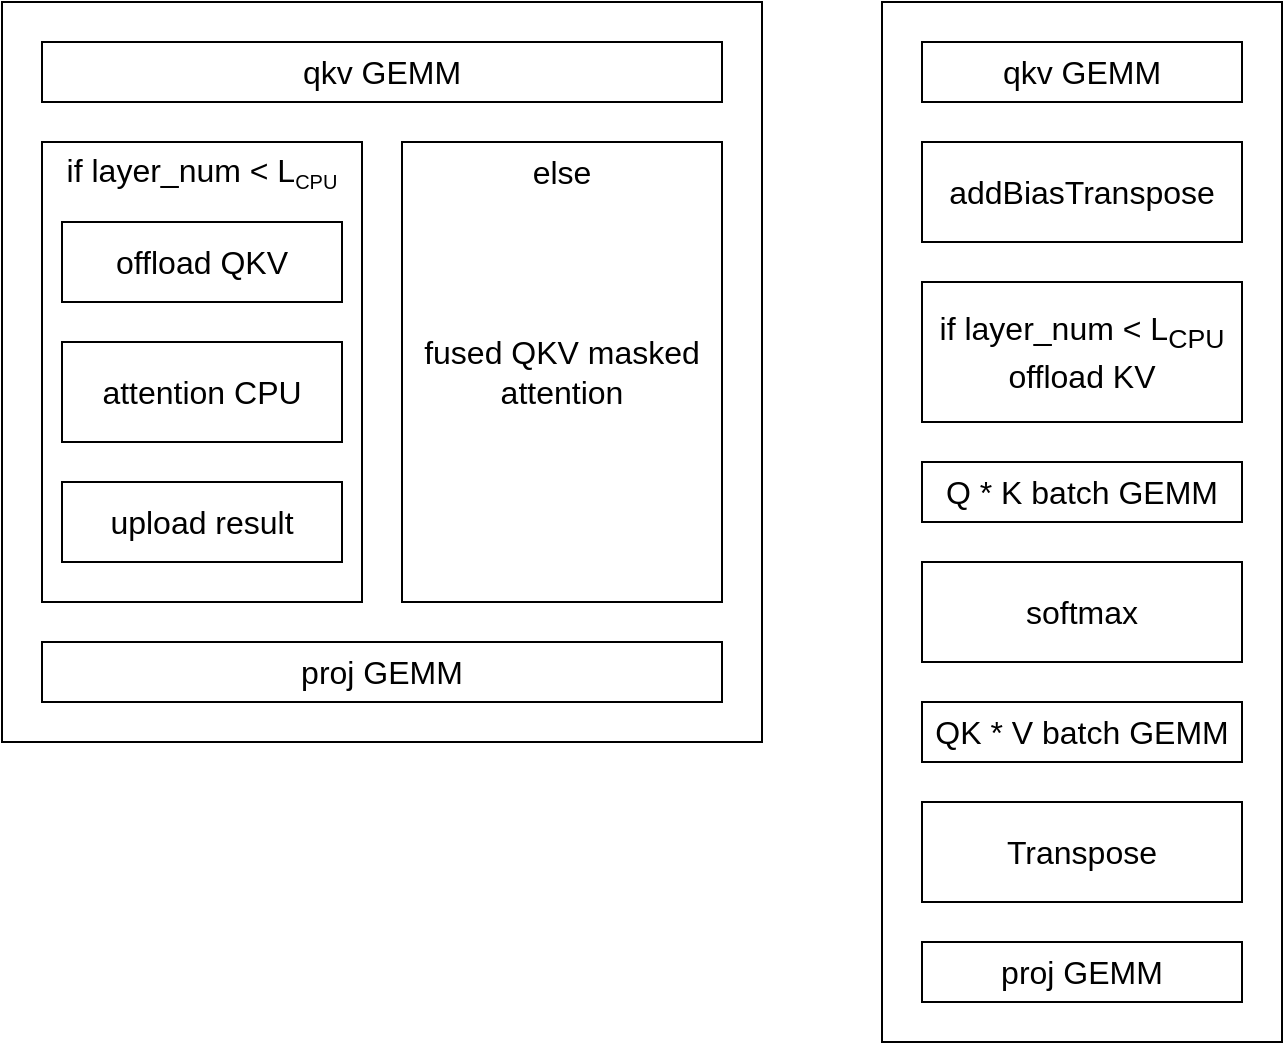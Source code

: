 <mxfile version="24.4.13" type="github">
  <diagram name="第 1 页" id="SsvRl20KnlxQgF0leVah">
    <mxGraphModel dx="1434" dy="780" grid="1" gridSize="10" guides="1" tooltips="1" connect="1" arrows="1" fold="1" page="1" pageScale="1" pageWidth="827" pageHeight="1169" math="1" shadow="0">
      <root>
        <mxCell id="0" />
        <mxCell id="1" parent="0" />
        <mxCell id="A5vNZOaMK622pVnwqQIG-1" value="" style="rounded=0;whiteSpace=wrap;html=1;" vertex="1" parent="1">
          <mxGeometry x="520" y="400" width="200" height="520" as="geometry" />
        </mxCell>
        <mxCell id="A5vNZOaMK622pVnwqQIG-2" value="&lt;font style=&quot;font-size: 16px;&quot;&gt;qkv GEMM&lt;/font&gt;" style="rounded=0;whiteSpace=wrap;html=1;" vertex="1" parent="1">
          <mxGeometry x="540" y="420" width="160" height="30" as="geometry" />
        </mxCell>
        <mxCell id="A5vNZOaMK622pVnwqQIG-3" value="&lt;font style=&quot;font-size: 16px;&quot;&gt;addBiasTranspose&lt;/font&gt;" style="rounded=0;whiteSpace=wrap;html=1;" vertex="1" parent="1">
          <mxGeometry x="540" y="470" width="160" height="50" as="geometry" />
        </mxCell>
        <mxCell id="A5vNZOaMK622pVnwqQIG-4" value="&lt;font style=&quot;font-size: 16px;&quot;&gt;Q * K batch GEMM&lt;/font&gt;" style="rounded=0;whiteSpace=wrap;html=1;" vertex="1" parent="1">
          <mxGeometry x="540" y="630" width="160" height="30" as="geometry" />
        </mxCell>
        <mxCell id="A5vNZOaMK622pVnwqQIG-7" value="&lt;font style=&quot;font-size: 16px;&quot;&gt;softmax&lt;/font&gt;" style="rounded=0;whiteSpace=wrap;html=1;" vertex="1" parent="1">
          <mxGeometry x="540" y="680" width="160" height="50" as="geometry" />
        </mxCell>
        <mxCell id="A5vNZOaMK622pVnwqQIG-8" value="&lt;font style=&quot;font-size: 16px;&quot;&gt;QK * V batch GEMM&lt;/font&gt;" style="rounded=0;whiteSpace=wrap;html=1;" vertex="1" parent="1">
          <mxGeometry x="540" y="750" width="160" height="30" as="geometry" />
        </mxCell>
        <mxCell id="A5vNZOaMK622pVnwqQIG-9" value="&lt;div&gt;&lt;font style=&quot;font-size: 16px;&quot;&gt;if layer_num &amp;lt; L&lt;sub&gt;CPU&lt;/sub&gt;&lt;/font&gt;&lt;/div&gt;&lt;font style=&quot;font-size: 16px;&quot;&gt;offload KV&lt;/font&gt;" style="rounded=0;whiteSpace=wrap;html=1;" vertex="1" parent="1">
          <mxGeometry x="540" y="540" width="160" height="70" as="geometry" />
        </mxCell>
        <mxCell id="A5vNZOaMK622pVnwqQIG-10" value="&lt;font style=&quot;font-size: 16px;&quot;&gt;Transpose&lt;/font&gt;" style="rounded=0;whiteSpace=wrap;html=1;" vertex="1" parent="1">
          <mxGeometry x="540" y="800" width="160" height="50" as="geometry" />
        </mxCell>
        <mxCell id="A5vNZOaMK622pVnwqQIG-11" value="&lt;font style=&quot;font-size: 16px;&quot;&gt;proj GEMM&lt;/font&gt;" style="rounded=0;whiteSpace=wrap;html=1;" vertex="1" parent="1">
          <mxGeometry x="540" y="870" width="160" height="30" as="geometry" />
        </mxCell>
        <mxCell id="A5vNZOaMK622pVnwqQIG-12" value="" style="rounded=0;whiteSpace=wrap;html=1;" vertex="1" parent="1">
          <mxGeometry x="80" y="400" width="380" height="370" as="geometry" />
        </mxCell>
        <mxCell id="A5vNZOaMK622pVnwqQIG-13" value="&lt;font style=&quot;font-size: 16px;&quot;&gt;qkv GEMM&lt;/font&gt;" style="rounded=0;whiteSpace=wrap;html=1;" vertex="1" parent="1">
          <mxGeometry x="100" y="420" width="340" height="30" as="geometry" />
        </mxCell>
        <mxCell id="A5vNZOaMK622pVnwqQIG-14" value="" style="rounded=0;whiteSpace=wrap;html=1;" vertex="1" parent="1">
          <mxGeometry x="100" y="470" width="160" height="230" as="geometry" />
        </mxCell>
        <mxCell id="A5vNZOaMK622pVnwqQIG-15" value="&lt;div&gt;&lt;span style=&quot;font-size: 16px; background-color: initial;&quot;&gt;fused QKV masked attention&lt;/span&gt;&lt;br&gt;&lt;/div&gt;" style="rounded=0;whiteSpace=wrap;html=1;" vertex="1" parent="1">
          <mxGeometry x="280" y="470" width="160" height="230" as="geometry" />
        </mxCell>
        <mxCell id="A5vNZOaMK622pVnwqQIG-19" value="&lt;span style=&quot;font-size: 16px;&quot;&gt;if layer_num &amp;lt; L&lt;/span&gt;&lt;sub&gt;CPU&lt;/sub&gt;" style="text;html=1;align=center;verticalAlign=middle;whiteSpace=wrap;rounded=0;" vertex="1" parent="1">
          <mxGeometry x="100" y="470" width="160" height="30" as="geometry" />
        </mxCell>
        <mxCell id="A5vNZOaMK622pVnwqQIG-20" value="&lt;font style=&quot;font-size: 16px;&quot;&gt;offload QKV&lt;/font&gt;" style="rounded=0;whiteSpace=wrap;html=1;" vertex="1" parent="1">
          <mxGeometry x="110" y="510" width="140" height="40" as="geometry" />
        </mxCell>
        <mxCell id="A5vNZOaMK622pVnwqQIG-21" value="&lt;font style=&quot;font-size: 16px;&quot;&gt;attention CPU&lt;/font&gt;" style="rounded=0;whiteSpace=wrap;html=1;" vertex="1" parent="1">
          <mxGeometry x="110" y="570" width="140" height="50" as="geometry" />
        </mxCell>
        <mxCell id="A5vNZOaMK622pVnwqQIG-22" value="&lt;font style=&quot;font-size: 16px;&quot;&gt;upload result&lt;/font&gt;" style="rounded=0;whiteSpace=wrap;html=1;" vertex="1" parent="1">
          <mxGeometry x="110" y="640" width="140" height="40" as="geometry" />
        </mxCell>
        <mxCell id="A5vNZOaMK622pVnwqQIG-23" value="&lt;span style=&quot;font-size: 16px;&quot;&gt;else&lt;/span&gt;" style="text;html=1;align=center;verticalAlign=middle;whiteSpace=wrap;rounded=0;" vertex="1" parent="1">
          <mxGeometry x="280" y="470" width="160" height="30" as="geometry" />
        </mxCell>
        <mxCell id="A5vNZOaMK622pVnwqQIG-24" value="&lt;font style=&quot;font-size: 16px;&quot;&gt;proj GEMM&lt;/font&gt;" style="rounded=0;whiteSpace=wrap;html=1;" vertex="1" parent="1">
          <mxGeometry x="100" y="720" width="340" height="30" as="geometry" />
        </mxCell>
      </root>
    </mxGraphModel>
  </diagram>
</mxfile>

